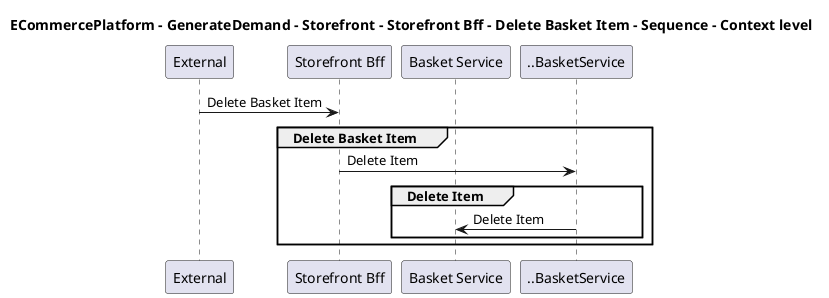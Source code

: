 @startuml

title ECommercePlatform - GenerateDemand - Storefront - Storefront Bff - Delete Basket Item - Sequence - Context level

participant "External" as C4InterFlow.SoftwareSystems.ExternalSystem
participant "Storefront Bff" as ECommercePlatform.GenerateDemand.Storefront.SoftwareSystems.StorefrontBff
participant "Basket Service" as ECommercePlatform.GenerateDemand.Basket.SoftwareSystems.BasketService

C4InterFlow.SoftwareSystems.ExternalSystem -> ECommercePlatform.GenerateDemand.Storefront.SoftwareSystems.StorefrontBff : Delete Basket Item
group Delete Basket Item
ECommercePlatform.GenerateDemand.Storefront.SoftwareSystems.StorefrontBff -> ..BasketService : Delete Item
group Delete Item
..BasketService -> ECommercePlatform.GenerateDemand.Basket.SoftwareSystems.BasketService : Delete Item
end
end


@enduml
